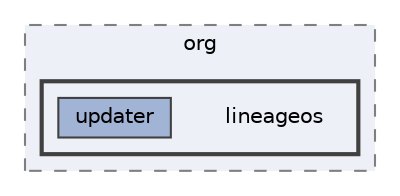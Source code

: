 digraph "src/org/lineageos"
{
 // LATEX_PDF_SIZE
  bgcolor="transparent";
  edge [fontname=Helvetica,fontsize=10,labelfontname=Helvetica,labelfontsize=10];
  node [fontname=Helvetica,fontsize=10,shape=box,height=0.2,width=0.4];
  compound=true
  subgraph clusterdir_b8e0663afee48cb679b74bbd21bdf843 {
    graph [ bgcolor="#edf0f7", pencolor="grey50", label="org", fontname=Helvetica,fontsize=10 style="filled,dashed", URL="dir_b8e0663afee48cb679b74bbd21bdf843.html",tooltip=""]
  subgraph clusterdir_370b75c8f1a7114d66c67607603bb882 {
    graph [ bgcolor="#edf0f7", pencolor="grey25", label="", fontname=Helvetica,fontsize=10 style="filled,bold", URL="dir_370b75c8f1a7114d66c67607603bb882.html",tooltip=""]
    dir_370b75c8f1a7114d66c67607603bb882 [shape=plaintext, label="lineageos"];
  dir_f4d8d5db0d421303e42f4294810418f2 [label="updater", fillcolor="#a2b4d6", color="grey25", style="filled", URL="dir_f4d8d5db0d421303e42f4294810418f2.html",tooltip=""];
  }
  }
}
